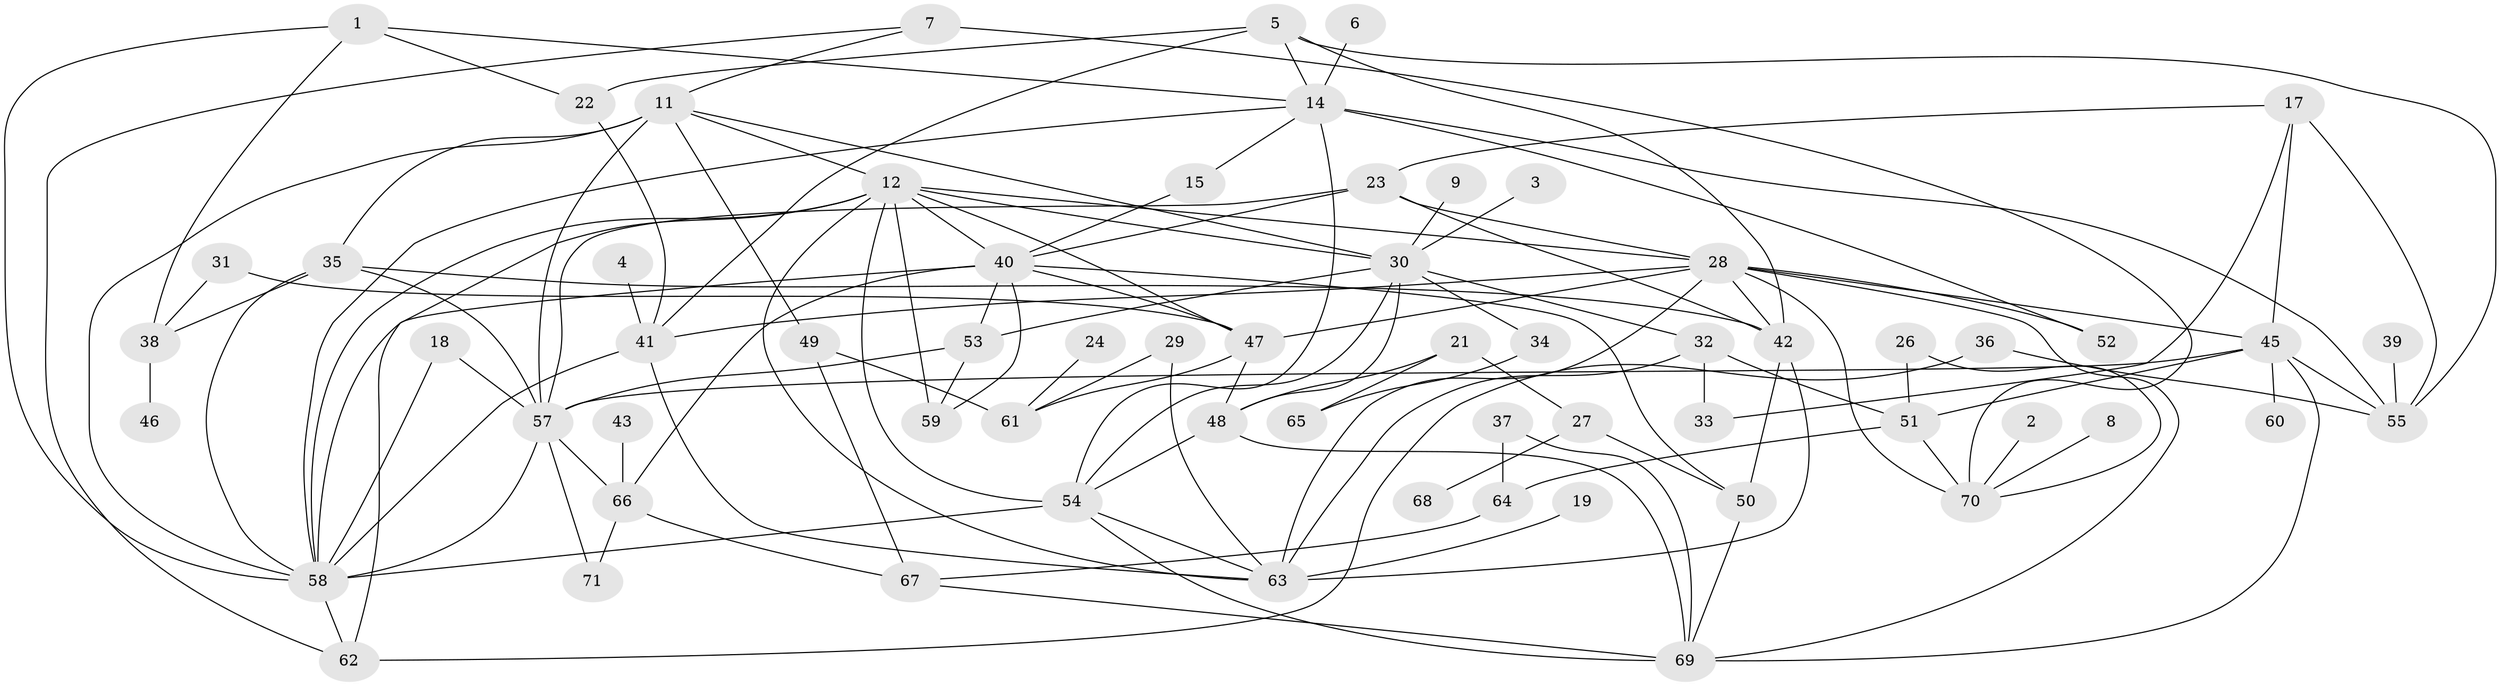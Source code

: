 // original degree distribution, {2: 0.3028169014084507, 4: 0.16901408450704225, 3: 0.1619718309859155, 1: 0.11267605633802817, 8: 0.02112676056338028, 5: 0.1056338028169014, 6: 0.06338028169014084, 0: 0.04929577464788732, 7: 0.014084507042253521}
// Generated by graph-tools (version 1.1) at 2025/00/03/09/25 03:00:49]
// undirected, 64 vertices, 128 edges
graph export_dot {
graph [start="1"]
  node [color=gray90,style=filled];
  1;
  2;
  3;
  4;
  5;
  6;
  7;
  8;
  9;
  11;
  12;
  14;
  15;
  17;
  18;
  19;
  21;
  22;
  23;
  24;
  26;
  27;
  28;
  29;
  30;
  31;
  32;
  33;
  34;
  35;
  36;
  37;
  38;
  39;
  40;
  41;
  42;
  43;
  45;
  46;
  47;
  48;
  49;
  50;
  51;
  52;
  53;
  54;
  55;
  57;
  58;
  59;
  60;
  61;
  62;
  63;
  64;
  65;
  66;
  67;
  68;
  69;
  70;
  71;
  1 -- 14 [weight=1.0];
  1 -- 22 [weight=1.0];
  1 -- 38 [weight=1.0];
  1 -- 58 [weight=1.0];
  2 -- 70 [weight=1.0];
  3 -- 30 [weight=1.0];
  4 -- 41 [weight=1.0];
  5 -- 14 [weight=1.0];
  5 -- 22 [weight=1.0];
  5 -- 41 [weight=1.0];
  5 -- 42 [weight=1.0];
  5 -- 55 [weight=1.0];
  6 -- 14 [weight=1.0];
  7 -- 11 [weight=1.0];
  7 -- 62 [weight=1.0];
  7 -- 70 [weight=2.0];
  8 -- 70 [weight=1.0];
  9 -- 30 [weight=1.0];
  11 -- 12 [weight=1.0];
  11 -- 30 [weight=1.0];
  11 -- 35 [weight=1.0];
  11 -- 49 [weight=1.0];
  11 -- 57 [weight=2.0];
  11 -- 58 [weight=1.0];
  12 -- 28 [weight=1.0];
  12 -- 30 [weight=2.0];
  12 -- 40 [weight=1.0];
  12 -- 47 [weight=2.0];
  12 -- 54 [weight=2.0];
  12 -- 58 [weight=1.0];
  12 -- 59 [weight=1.0];
  12 -- 62 [weight=1.0];
  12 -- 63 [weight=2.0];
  14 -- 15 [weight=1.0];
  14 -- 52 [weight=1.0];
  14 -- 54 [weight=1.0];
  14 -- 55 [weight=2.0];
  14 -- 58 [weight=1.0];
  15 -- 40 [weight=1.0];
  17 -- 23 [weight=1.0];
  17 -- 33 [weight=1.0];
  17 -- 45 [weight=1.0];
  17 -- 55 [weight=1.0];
  18 -- 57 [weight=1.0];
  18 -- 58 [weight=1.0];
  19 -- 63 [weight=1.0];
  21 -- 27 [weight=1.0];
  21 -- 48 [weight=1.0];
  21 -- 65 [weight=1.0];
  22 -- 41 [weight=1.0];
  23 -- 28 [weight=1.0];
  23 -- 40 [weight=1.0];
  23 -- 42 [weight=1.0];
  23 -- 57 [weight=1.0];
  24 -- 61 [weight=1.0];
  26 -- 51 [weight=1.0];
  26 -- 70 [weight=1.0];
  27 -- 50 [weight=1.0];
  27 -- 68 [weight=1.0];
  28 -- 41 [weight=1.0];
  28 -- 42 [weight=1.0];
  28 -- 45 [weight=1.0];
  28 -- 47 [weight=1.0];
  28 -- 52 [weight=1.0];
  28 -- 63 [weight=1.0];
  28 -- 69 [weight=1.0];
  28 -- 70 [weight=1.0];
  29 -- 61 [weight=1.0];
  29 -- 63 [weight=1.0];
  30 -- 32 [weight=1.0];
  30 -- 34 [weight=3.0];
  30 -- 48 [weight=2.0];
  30 -- 53 [weight=1.0];
  30 -- 54 [weight=1.0];
  31 -- 38 [weight=1.0];
  31 -- 47 [weight=1.0];
  32 -- 33 [weight=1.0];
  32 -- 51 [weight=1.0];
  32 -- 63 [weight=2.0];
  34 -- 65 [weight=1.0];
  35 -- 38 [weight=1.0];
  35 -- 42 [weight=1.0];
  35 -- 57 [weight=1.0];
  35 -- 58 [weight=1.0];
  36 -- 55 [weight=1.0];
  36 -- 62 [weight=1.0];
  37 -- 64 [weight=1.0];
  37 -- 69 [weight=1.0];
  38 -- 46 [weight=1.0];
  39 -- 55 [weight=2.0];
  40 -- 47 [weight=1.0];
  40 -- 50 [weight=1.0];
  40 -- 53 [weight=1.0];
  40 -- 58 [weight=2.0];
  40 -- 59 [weight=1.0];
  40 -- 66 [weight=1.0];
  41 -- 58 [weight=1.0];
  41 -- 63 [weight=2.0];
  42 -- 50 [weight=1.0];
  42 -- 63 [weight=3.0];
  43 -- 66 [weight=1.0];
  45 -- 51 [weight=1.0];
  45 -- 55 [weight=1.0];
  45 -- 57 [weight=1.0];
  45 -- 60 [weight=1.0];
  45 -- 69 [weight=1.0];
  47 -- 48 [weight=1.0];
  47 -- 61 [weight=1.0];
  48 -- 54 [weight=1.0];
  48 -- 69 [weight=1.0];
  49 -- 61 [weight=1.0];
  49 -- 67 [weight=1.0];
  50 -- 69 [weight=1.0];
  51 -- 64 [weight=1.0];
  51 -- 70 [weight=1.0];
  53 -- 57 [weight=1.0];
  53 -- 59 [weight=1.0];
  54 -- 58 [weight=2.0];
  54 -- 63 [weight=1.0];
  54 -- 69 [weight=1.0];
  57 -- 58 [weight=1.0];
  57 -- 66 [weight=1.0];
  57 -- 71 [weight=1.0];
  58 -- 62 [weight=1.0];
  64 -- 67 [weight=1.0];
  66 -- 67 [weight=1.0];
  66 -- 71 [weight=1.0];
  67 -- 69 [weight=1.0];
}
